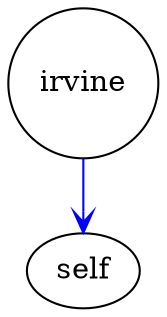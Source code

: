 digraph outcome_irvine_self { 
 K=0.6 
 "irvine" -> { "self" } [color="blue", arrowhead="vee", penwidth=1, href="#8"]; 
 "irvine" [shape="circle", fixedsize="true", height=1, width=1, style="filled", fillcolor="white", href="#irvine"]; 
 "irvine" [shape="circle", fixedsize="true", height=1, width=1, style="filled", fillcolor="white", href="#irvine"]; 

}